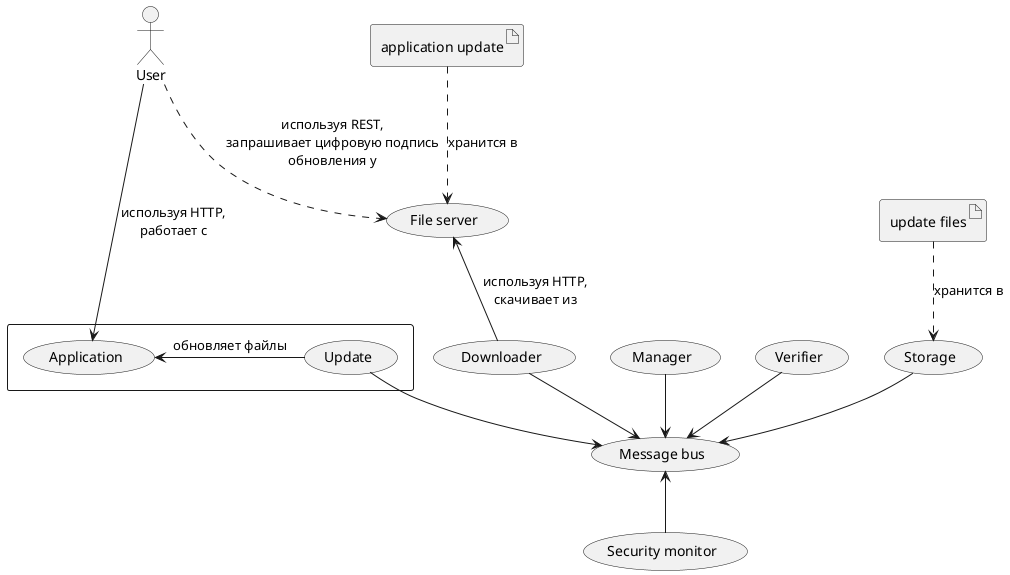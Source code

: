 @startuml


rectangle {
    (Update)
    (Application)
}

:User: ---> Application: используя HTTP,\nработает с
Application <- Update: обновляет файлы

(Manager)
(File server) as server
(Downloader) as downloader
(Verifier)
(Storage)
(Message bus) as kafka
(Security monitor) as monitor
artifact "application update" as update
artifact "update files" as updates

update ..> server: хранится в
:User: ..> server: используя REST,\nзапрашивает цифровую подпись\nобновления у
downloader -up-> server: используя HTTP,\nскачивает из
updates ..> Storage: хранится в

Update -down-> kafka
downloader -down-> kafka
Storage -down-> kafka
Manager -down-> kafka
Verifier -down-> kafka
monitor -up-> kafka


@enduml